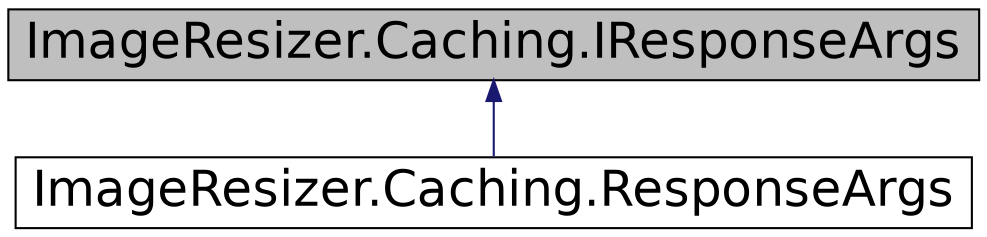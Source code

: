 digraph "ImageResizer.Caching.IResponseArgs"
{
  edge [fontname="Helvetica",fontsize="24",labelfontname="Helvetica",labelfontsize="24"];
  node [fontname="Helvetica",fontsize="24",shape=record];
  Node1 [label="ImageResizer.Caching.IResponseArgs",height=0.2,width=0.4,color="black", fillcolor="grey75", style="filled" fontcolor="black"];
  Node1 -> Node2 [dir="back",color="midnightblue",fontsize="24",style="solid",fontname="Helvetica"];
  Node2 [label="ImageResizer.Caching.ResponseArgs",height=0.2,width=0.4,color="black", fillcolor="white", style="filled",URL="$class_image_resizer_1_1_caching_1_1_response_args.html",tooltip="IResponseArgs implementation "];
}
